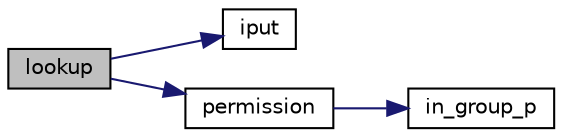 digraph "lookup"
{
 // LATEX_PDF_SIZE
  edge [fontname="Helvetica",fontsize="10",labelfontname="Helvetica",labelfontsize="10"];
  node [fontname="Helvetica",fontsize="10",shape=record];
  rankdir="LR";
  Node1 [label="lookup",height=0.2,width=0.4,color="black", fillcolor="grey75", style="filled", fontcolor="black",tooltip=" "];
  Node1 -> Node2 [color="midnightblue",fontsize="10",style="solid",fontname="Helvetica"];
  Node2 [label="iput",height=0.2,width=0.4,color="black", fillcolor="white", style="filled",URL="$inode_8c.html#a378733dcbf0fb08359b9a02145ac8fc3",tooltip=" "];
  Node1 -> Node3 [color="midnightblue",fontsize="10",style="solid",fontname="Helvetica"];
  Node3 [label="permission",height=0.2,width=0.4,color="black", fillcolor="white", style="filled",URL="$namei_8c.html#a441ab26a551f04aa4901a4b2c6b9d71a",tooltip=" "];
  Node3 -> Node4 [color="midnightblue",fontsize="10",style="solid",fontname="Helvetica"];
  Node4 [label="in_group_p",height=0.2,width=0.4,color="black", fillcolor="white", style="filled",URL="$access_8c.html#a0e5f21be079a3e8f83618c8c6e062c5a",tooltip=" "];
}
